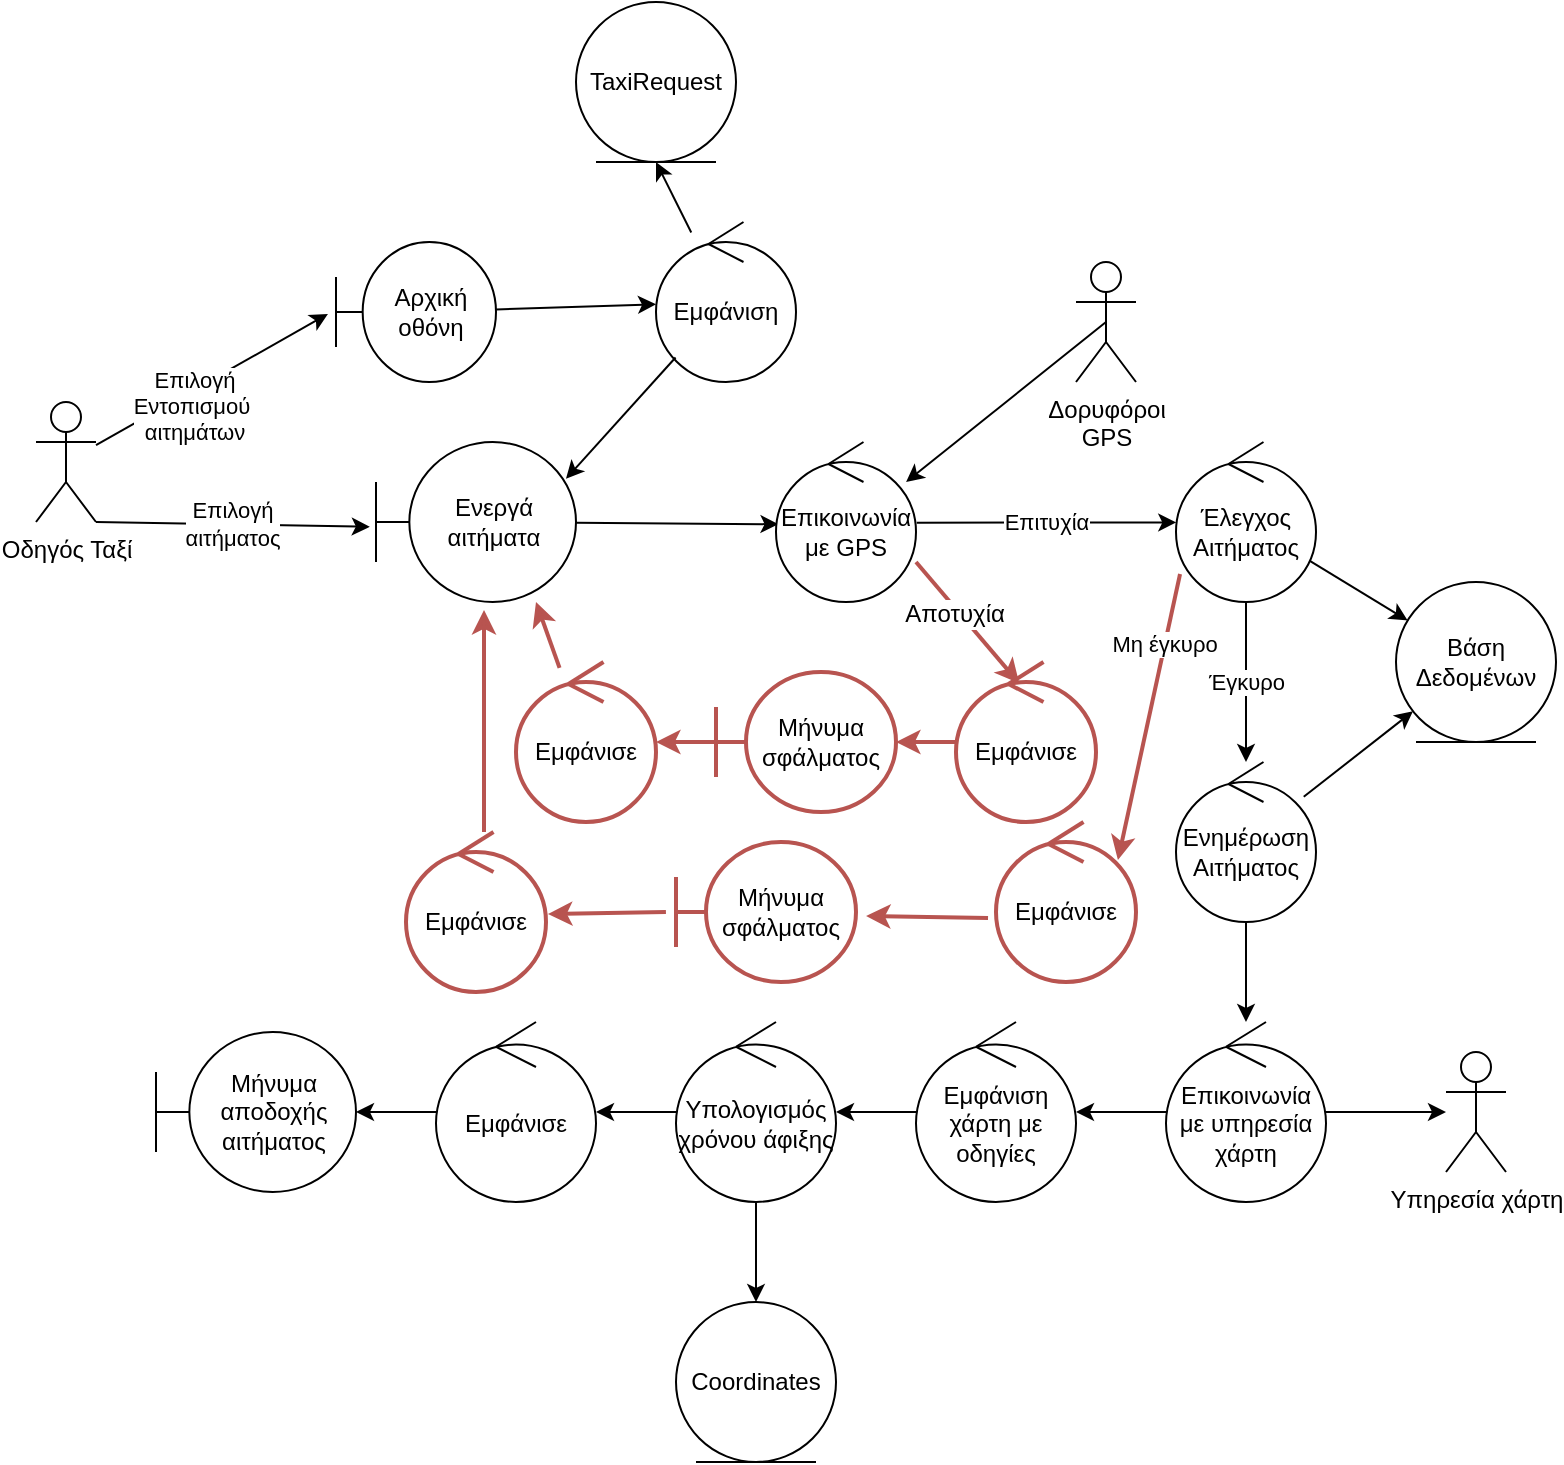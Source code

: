 <mxfile>
    <diagram id="HZ-KQJHCBMyUMtJh_XOQ" name="Page-1">
        <mxGraphModel dx="2402" dy="1142" grid="1" gridSize="10" guides="1" tooltips="1" connect="1" arrows="1" fold="1" page="1" pageScale="1" pageWidth="850" pageHeight="1100" math="0" shadow="0">
            <root>
                <mxCell id="0"/>
                <mxCell id="1" parent="0"/>
                <mxCell id="35" value="" style="edgeStyle=none;html=1;entryX=-0.05;entryY=0.514;entryDx=0;entryDy=0;entryPerimeter=0;" parent="1" source="2" target="34" edge="1">
                    <mxGeometry relative="1" as="geometry"/>
                </mxCell>
                <mxCell id="37" value="Επιλογή&lt;br&gt;Εντοπισμού&amp;nbsp;&lt;br&gt;αιτημάτων" style="edgeLabel;html=1;align=center;verticalAlign=middle;resizable=0;points=[];" parent="35" vertex="1" connectable="0">
                    <mxGeometry x="-0.4" y="-2" relative="1" as="geometry">
                        <mxPoint x="13" y="-2" as="offset"/>
                    </mxGeometry>
                </mxCell>
                <mxCell id="50" value="Επιλογή&lt;br&gt;αιτήματος" style="edgeStyle=none;html=1;exitX=1;exitY=1;exitDx=0;exitDy=0;exitPerimeter=0;entryX=-0.031;entryY=0.53;entryDx=0;entryDy=0;entryPerimeter=0;" edge="1" parent="1" source="2" target="3">
                    <mxGeometry relative="1" as="geometry"/>
                </mxCell>
                <mxCell id="2" value="Οδηγός Ταξί" style="shape=umlActor;verticalLabelPosition=bottom;verticalAlign=top;html=1;" parent="1" vertex="1">
                    <mxGeometry x="-40" y="420" width="30" height="60" as="geometry"/>
                </mxCell>
                <mxCell id="6" style="edgeStyle=none;html=1;entryX=0.018;entryY=0.514;entryDx=0;entryDy=0;entryPerimeter=0;" parent="1" source="3" target="71" edge="1">
                    <mxGeometry relative="1" as="geometry">
                        <mxPoint x="350" y="510" as="targetPoint"/>
                    </mxGeometry>
                </mxCell>
                <mxCell id="3" value="Ενεργά αιτήματα" style="shape=umlBoundary;whiteSpace=wrap;html=1;" parent="1" vertex="1">
                    <mxGeometry x="130" y="440" width="100" height="80" as="geometry"/>
                </mxCell>
                <mxCell id="7" value="Επιτυχία" style="edgeStyle=none;html=1;entryX=0.002;entryY=0.503;entryDx=0;entryDy=0;entryPerimeter=0;exitX=1.005;exitY=0.504;exitDx=0;exitDy=0;exitPerimeter=0;" parent="1" source="71" edge="1" target="11">
                    <mxGeometry relative="1" as="geometry">
                        <mxPoint x="528.32" y="481.92" as="targetPoint"/>
                        <mxPoint x="424.997" y="510.526" as="sourcePoint"/>
                    </mxGeometry>
                </mxCell>
                <mxCell id="14" value="" style="edgeStyle=none;html=1;" parent="1" source="11" target="13" edge="1">
                    <mxGeometry relative="1" as="geometry"/>
                </mxCell>
                <mxCell id="16" value="Έγκυρο" style="edgeStyle=none;html=1;" parent="1" source="11" target="15" edge="1">
                    <mxGeometry relative="1" as="geometry"/>
                </mxCell>
                <mxCell id="11" value="Έλεγχος Αιτήματος" style="ellipse;shape=umlControl;whiteSpace=wrap;html=1;" parent="1" vertex="1">
                    <mxGeometry x="530" y="440" width="70" height="80" as="geometry"/>
                </mxCell>
                <mxCell id="13" value="Βάση Δεδομένων" style="ellipse;shape=umlEntity;whiteSpace=wrap;html=1;" parent="1" vertex="1">
                    <mxGeometry x="640" y="510" width="80" height="80" as="geometry"/>
                </mxCell>
                <mxCell id="17" style="edgeStyle=none;html=1;" parent="1" source="15" target="13" edge="1">
                    <mxGeometry relative="1" as="geometry"/>
                </mxCell>
                <mxCell id="112" value="" style="edgeStyle=none;html=1;endArrow=classic;endFill=1;" edge="1" parent="1" source="15" target="111">
                    <mxGeometry relative="1" as="geometry"/>
                </mxCell>
                <mxCell id="15" value="Ενημέρωση Αιτήματος" style="ellipse;shape=umlControl;whiteSpace=wrap;html=1;" parent="1" vertex="1">
                    <mxGeometry x="530" y="600" width="70" height="80" as="geometry"/>
                </mxCell>
                <mxCell id="69" value="" style="edgeStyle=none;html=1;entryX=0.5;entryY=1;entryDx=0;entryDy=0;" edge="1" parent="1" source="38" target="70">
                    <mxGeometry relative="1" as="geometry">
                        <mxPoint x="305" y="320" as="targetPoint"/>
                    </mxGeometry>
                </mxCell>
                <mxCell id="38" value="Εμφάνιση" style="ellipse;shape=umlControl;whiteSpace=wrap;html=1;" parent="1" vertex="1">
                    <mxGeometry x="270" y="330" width="70" height="80" as="geometry"/>
                </mxCell>
                <mxCell id="103" style="edgeStyle=none;html=1;entryX=0.929;entryY=0.25;entryDx=0;entryDy=0;entryPerimeter=0;exitX=0.5;exitY=0.5;exitDx=0;exitDy=0;exitPerimeter=0;" edge="1" parent="1" source="45" target="71">
                    <mxGeometry relative="1" as="geometry"/>
                </mxCell>
                <mxCell id="45" value="Δορυφόροι&lt;br&gt;GPS" style="shape=umlActor;verticalLabelPosition=bottom;verticalAlign=top;html=1;" parent="1" vertex="1">
                    <mxGeometry x="480" y="350" width="30" height="60" as="geometry"/>
                </mxCell>
                <mxCell id="48" value="" style="edgeStyle=none;html=1;" edge="1" parent="1" source="34" target="38">
                    <mxGeometry relative="1" as="geometry"/>
                </mxCell>
                <mxCell id="34" value="Αρχική οθόνη" style="shape=umlBoundary;whiteSpace=wrap;html=1;" parent="1" vertex="1">
                    <mxGeometry x="110" y="340" width="80" height="70" as="geometry"/>
                </mxCell>
                <mxCell id="49" style="edgeStyle=none;html=1;entryX=0.95;entryY=0.23;entryDx=0;entryDy=0;entryPerimeter=0;" edge="1" parent="1" source="38" target="3">
                    <mxGeometry relative="1" as="geometry"/>
                </mxCell>
                <mxCell id="70" value="TaxiRequest" style="ellipse;shape=umlEntity;whiteSpace=wrap;html=1;" vertex="1" parent="1">
                    <mxGeometry x="230" y="220" width="80" height="80" as="geometry"/>
                </mxCell>
                <mxCell id="71" value="Επικοινωνία με GPS" style="ellipse;shape=umlControl;whiteSpace=wrap;html=1;" vertex="1" parent="1">
                    <mxGeometry x="330" y="440" width="70" height="80" as="geometry"/>
                </mxCell>
                <mxCell id="87" style="edgeStyle=none;html=1;strokeWidth=2;fontSize=12;fillColor=none;strokeColor=#b85450;exitX=0.029;exitY=0.825;exitDx=0;exitDy=0;exitPerimeter=0;entryX=0.871;entryY=0.238;entryDx=0;entryDy=0;entryPerimeter=0;" edge="1" parent="1" source="11" target="89">
                    <mxGeometry relative="1" as="geometry">
                        <mxPoint x="401.0" y="680" as="sourcePoint"/>
                        <mxPoint x="468.03" y="577.04" as="targetPoint"/>
                        <Array as="points"/>
                    </mxGeometry>
                </mxCell>
                <mxCell id="88" value="Μη έγκυρο" style="edgeLabel;html=1;align=center;verticalAlign=middle;resizable=0;points=[];" connectable="0" vertex="1" parent="87">
                    <mxGeometry x="0.455" y="-3" relative="1" as="geometry">
                        <mxPoint x="17" y="-69" as="offset"/>
                    </mxGeometry>
                </mxCell>
                <mxCell id="89" value="Εμφάνισε" style="ellipse;shape=umlControl;whiteSpace=wrap;html=1;fillColor=none;strokeColor=#b85450;strokeWidth=2;" vertex="1" parent="1">
                    <mxGeometry x="440" y="630" width="70" height="80" as="geometry"/>
                </mxCell>
                <mxCell id="90" style="edgeStyle=none;html=1;strokeWidth=2;fontSize=12;fillColor=none;strokeColor=#b85450;exitX=-0.057;exitY=0.6;exitDx=0;exitDy=0;exitPerimeter=0;entryX=1.056;entryY=0.529;entryDx=0;entryDy=0;entryPerimeter=0;" edge="1" parent="1" source="89" target="91">
                    <mxGeometry relative="1" as="geometry">
                        <mxPoint x="460" y="712.5" as="sourcePoint"/>
                        <mxPoint x="370" y="610" as="targetPoint"/>
                        <Array as="points"/>
                    </mxGeometry>
                </mxCell>
                <mxCell id="91" value="Μήνυμα σφάλματος" style="shape=umlBoundary;whiteSpace=wrap;html=1;fillColor=none;strokeColor=#b85450;strokeWidth=2;" vertex="1" parent="1">
                    <mxGeometry x="280" y="640.0" width="90" height="70" as="geometry"/>
                </mxCell>
                <mxCell id="92" value="Εμφάνισε" style="ellipse;shape=umlControl;whiteSpace=wrap;html=1;fillColor=none;strokeColor=#b85450;strokeWidth=2;" vertex="1" parent="1">
                    <mxGeometry x="145" y="635" width="70" height="80" as="geometry"/>
                </mxCell>
                <mxCell id="93" style="edgeStyle=none;html=1;strokeWidth=2;fontSize=12;fillColor=none;strokeColor=#b85450;exitX=-0.056;exitY=0.5;exitDx=0;exitDy=0;exitPerimeter=0;entryX=1.014;entryY=0.513;entryDx=0;entryDy=0;entryPerimeter=0;" edge="1" parent="1" source="91" target="92">
                    <mxGeometry relative="1" as="geometry">
                        <mxPoint x="260.0" y="660.97" as="sourcePoint"/>
                        <mxPoint x="218" y="608" as="targetPoint"/>
                        <Array as="points"/>
                    </mxGeometry>
                </mxCell>
                <mxCell id="94" style="edgeStyle=none;html=1;strokeWidth=2;fontSize=12;fillColor=none;strokeColor=#b85450;exitX=0.557;exitY=0;exitDx=0;exitDy=0;exitPerimeter=0;entryX=0.54;entryY=1.05;entryDx=0;entryDy=0;entryPerimeter=0;" edge="1" parent="1" source="92" target="3">
                    <mxGeometry relative="1" as="geometry">
                        <mxPoint x="250.97" y="550.97" as="sourcePoint"/>
                        <mxPoint x="210.0" y="550.0" as="targetPoint"/>
                        <Array as="points"/>
                    </mxGeometry>
                </mxCell>
                <mxCell id="96" value="Αποτυχία" style="edgeStyle=none;html=1;strokeWidth=2;fontSize=12;fillColor=none;strokeColor=#b85450;entryX=0.452;entryY=0.134;entryDx=0;entryDy=0;entryPerimeter=0;exitX=1;exitY=0.75;exitDx=0;exitDy=0;exitPerimeter=0;" edge="1" parent="1" source="71" target="98">
                    <mxGeometry x="-0.201" y="-2" relative="1" as="geometry">
                        <mxPoint x="640" y="350" as="sourcePoint"/>
                        <mxPoint x="500" y="350.0" as="targetPoint"/>
                        <Array as="points"/>
                        <mxPoint as="offset"/>
                    </mxGeometry>
                </mxCell>
                <mxCell id="107" value="" style="edgeStyle=none;html=1;endArrow=classic;endFill=1;fontSize=12;strokeColor=#b85450;strokeWidth=2;fillColor=none;" edge="1" parent="1" source="98" target="106">
                    <mxGeometry relative="1" as="geometry"/>
                </mxCell>
                <mxCell id="98" value="Εμφάνισε" style="ellipse;shape=umlControl;whiteSpace=wrap;html=1;fillColor=none;strokeColor=#b85450;strokeWidth=2;" vertex="1" parent="1">
                    <mxGeometry x="420" y="550" width="70" height="80" as="geometry"/>
                </mxCell>
                <mxCell id="109" value="" style="edgeStyle=none;html=1;endArrow=classic;endFill=1;fontSize=12;strokeColor=#b85450;strokeWidth=2;fillColor=none;" edge="1" parent="1" source="106" target="108">
                    <mxGeometry relative="1" as="geometry"/>
                </mxCell>
                <mxCell id="106" value="Μήνυμα σφάλματος" style="shape=umlBoundary;whiteSpace=wrap;html=1;fillColor=none;strokeColor=#b85450;strokeWidth=2;" vertex="1" parent="1">
                    <mxGeometry x="300" y="555.0" width="90" height="70" as="geometry"/>
                </mxCell>
                <mxCell id="110" style="edgeStyle=none;html=1;entryX=0.8;entryY=1;entryDx=0;entryDy=0;entryPerimeter=0;endArrow=classic;endFill=1;fontSize=12;strokeColor=#b85450;strokeWidth=2;fillColor=none;" edge="1" parent="1" source="108" target="3">
                    <mxGeometry relative="1" as="geometry"/>
                </mxCell>
                <mxCell id="108" value="Εμφάνισε" style="ellipse;shape=umlControl;whiteSpace=wrap;html=1;fillColor=none;strokeColor=#b85450;strokeWidth=2;" vertex="1" parent="1">
                    <mxGeometry x="200" y="550" width="70" height="80" as="geometry"/>
                </mxCell>
                <mxCell id="114" value="" style="edgeStyle=none;html=1;endArrow=classic;endFill=1;" edge="1" parent="1" source="111" target="113">
                    <mxGeometry relative="1" as="geometry"/>
                </mxCell>
                <mxCell id="116" value="" style="edgeStyle=none;html=1;endArrow=classic;endFill=1;" edge="1" parent="1" source="111" target="115">
                    <mxGeometry relative="1" as="geometry"/>
                </mxCell>
                <mxCell id="111" value="Επικοινωνία με υπηρεσία χάρτη" style="ellipse;shape=umlControl;whiteSpace=wrap;html=1;" vertex="1" parent="1">
                    <mxGeometry x="525" y="730" width="80" height="90" as="geometry"/>
                </mxCell>
                <mxCell id="118" value="" style="edgeStyle=none;html=1;endArrow=classic;endFill=1;" edge="1" parent="1" source="113" target="117">
                    <mxGeometry relative="1" as="geometry"/>
                </mxCell>
                <mxCell id="113" value="Εμφάνιση χάρτη με οδηγίες" style="ellipse;shape=umlControl;whiteSpace=wrap;html=1;" vertex="1" parent="1">
                    <mxGeometry x="400" y="730" width="80" height="90" as="geometry"/>
                </mxCell>
                <mxCell id="115" value="Υπηρεσία χάρτη" style="shape=umlActor;verticalLabelPosition=bottom;verticalAlign=top;html=1;" vertex="1" parent="1">
                    <mxGeometry x="665" y="745" width="30" height="60" as="geometry"/>
                </mxCell>
                <mxCell id="121" value="" style="edgeStyle=none;html=1;endArrow=classic;endFill=1;" edge="1" parent="1" source="117" target="120">
                    <mxGeometry relative="1" as="geometry"/>
                </mxCell>
                <mxCell id="123" value="" style="edgeStyle=none;html=1;endArrow=classic;endFill=1;" edge="1" parent="1" source="117" target="122">
                    <mxGeometry relative="1" as="geometry"/>
                </mxCell>
                <mxCell id="117" value="Υπολογισμός χρόνου άφιξης" style="ellipse;shape=umlControl;whiteSpace=wrap;html=1;" vertex="1" parent="1">
                    <mxGeometry x="280" y="730" width="80" height="90" as="geometry"/>
                </mxCell>
                <mxCell id="120" value="Coordinates" style="ellipse;shape=umlEntity;whiteSpace=wrap;html=1;" vertex="1" parent="1">
                    <mxGeometry x="280" y="870" width="80" height="80" as="geometry"/>
                </mxCell>
                <mxCell id="126" value="" style="edgeStyle=none;html=1;endArrow=classic;endFill=1;" edge="1" parent="1" source="122" target="125">
                    <mxGeometry relative="1" as="geometry"/>
                </mxCell>
                <mxCell id="122" value="Εμφάνισε" style="ellipse;shape=umlControl;whiteSpace=wrap;html=1;" vertex="1" parent="1">
                    <mxGeometry x="160" y="730" width="80" height="90" as="geometry"/>
                </mxCell>
                <mxCell id="125" value="Μήνυμα αποδοχής αιτήματος" style="shape=umlBoundary;whiteSpace=wrap;html=1;" vertex="1" parent="1">
                    <mxGeometry x="20" y="735" width="100" height="80" as="geometry"/>
                </mxCell>
            </root>
        </mxGraphModel>
    </diagram>
</mxfile>